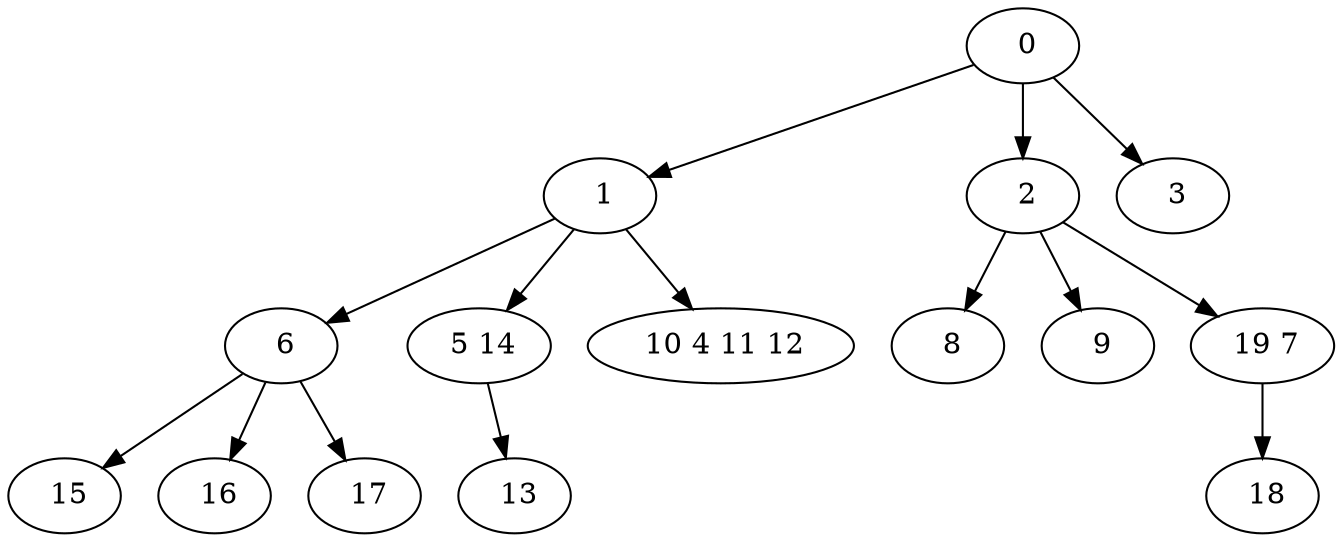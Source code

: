 digraph mytree {
" 0" -> " 1";
" 0" -> " 2";
" 0" -> " 3";
" 1" -> " 6";
" 1" -> " 5 14";
" 1" -> " 10 4 11 12";
" 2" -> " 8";
" 2" -> " 9";
" 2" -> " 19 7";
" 3";
" 6" -> " 15";
" 6" -> " 16";
" 6" -> " 17";
" 5 14" -> " 13";
" 10 4 11 12";
" 8";
" 9";
" 19 7" -> " 18";
" 15";
" 16";
" 17";
" 18";
" 13";
}
